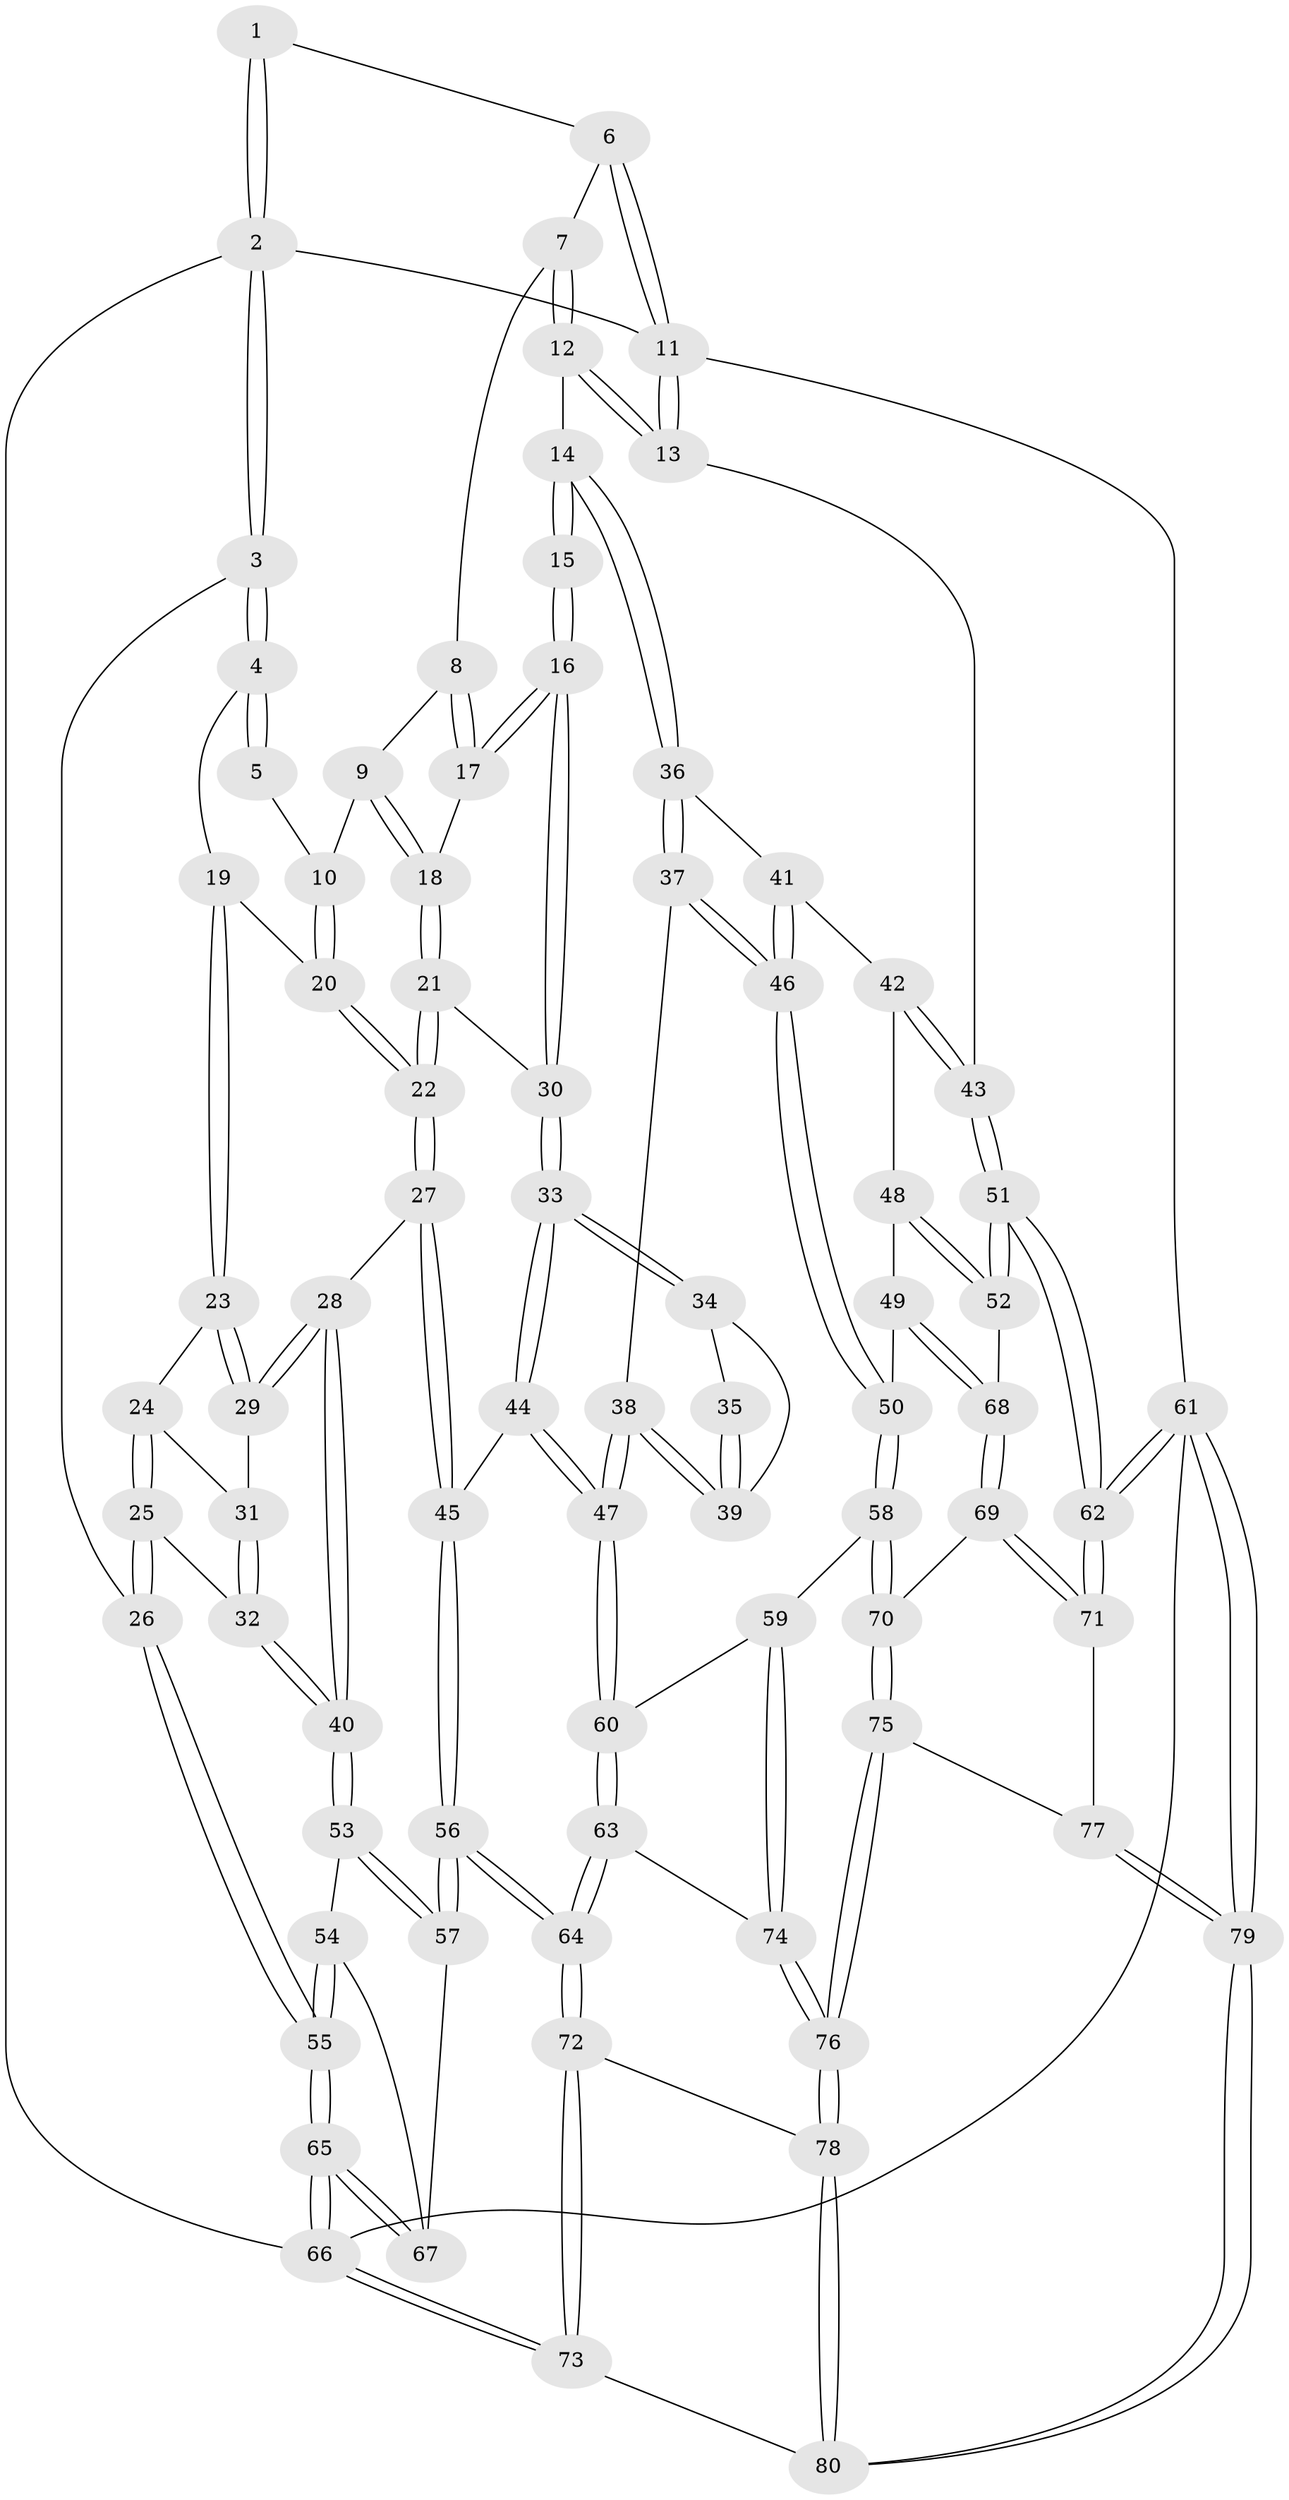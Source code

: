 // coarse degree distribution, {2: 0.125, 4: 0.25, 5: 0.16666666666666666, 3: 0.20833333333333334, 1: 0.125, 8: 0.08333333333333333, 6: 0.041666666666666664}
// Generated by graph-tools (version 1.1) at 2025/07/03/04/25 22:07:07]
// undirected, 80 vertices, 197 edges
graph export_dot {
graph [start="1"]
  node [color=gray90,style=filled];
  1 [pos="+0.3651266404705202+0"];
  2 [pos="+0+0"];
  3 [pos="+0+0.0855519656395394"];
  4 [pos="+0.07626506654636832+0.16633090978312265"];
  5 [pos="+0.32439813919141053+0"];
  6 [pos="+0.655624952115425+0"];
  7 [pos="+0.657412125157028+0"];
  8 [pos="+0.4819181405350996+0.19189986612724552"];
  9 [pos="+0.40911468280468277+0.20334196066384508"];
  10 [pos="+0.3021572307996405+0.15129895231433574"];
  11 [pos="+1+0"];
  12 [pos="+0.7466773441093398+0.07231765599380129"];
  13 [pos="+1+0.0716570727515705"];
  14 [pos="+0.7718161879535441+0.18905089554330984"];
  15 [pos="+0.6967687829730098+0.237329077895193"];
  16 [pos="+0.525942369252796+0.28573783300604993"];
  17 [pos="+0.5077524644829094+0.26263804145363173"];
  18 [pos="+0.4135194141652015+0.2713296037906403"];
  19 [pos="+0.173722549490694+0.21916561928327336"];
  20 [pos="+0.29166004590036165+0.16717179938861118"];
  21 [pos="+0.3899934895882566+0.3169623128482738"];
  22 [pos="+0.33235802648298546+0.3427989008217549"];
  23 [pos="+0.17250235243512652+0.2590593100367864"];
  24 [pos="+0.11675971743552431+0.3253288997090289"];
  25 [pos="+0.042352128101578+0.38559532939617297"];
  26 [pos="+0+0.3798540337189387"];
  27 [pos="+0.30577631873827743+0.39902676967754247"];
  28 [pos="+0.3006871546416176+0.3998427100906924"];
  29 [pos="+0.23036577157178376+0.34166277573311893"];
  30 [pos="+0.504718016994413+0.34238729046356137"];
  31 [pos="+0.17534915622374028+0.35550167925582293"];
  32 [pos="+0.11801530969843874+0.4251197951303686"];
  33 [pos="+0.5132836969132994+0.38660017396073"];
  34 [pos="+0.5615452709747826+0.37897610531655657"];
  35 [pos="+0.6454699584862507+0.320855311167394"];
  36 [pos="+0.7810323539820285+0.20031297090366013"];
  37 [pos="+0.719044076896229+0.4541647778311184"];
  38 [pos="+0.6548413277136812+0.4683876323574062"];
  39 [pos="+0.6276358616623884+0.40164507886446726"];
  40 [pos="+0.1928682960614475+0.4791651211869374"];
  41 [pos="+0.8460050925250325+0.23904434395522917"];
  42 [pos="+0.9456744402682753+0.2865961773019599"];
  43 [pos="+1+0.30050240321255667"];
  44 [pos="+0.4886103455129041+0.47946284358049474"];
  45 [pos="+0.4086345316114684+0.4902771657238861"];
  46 [pos="+0.8072893915108119+0.5350385892451799"];
  47 [pos="+0.5679478248827223+0.5338943393473419"];
  48 [pos="+0.9135109043769412+0.40495661149205897"];
  49 [pos="+0.8292113714876709+0.5504971054768171"];
  50 [pos="+0.8211649545116286+0.5522647988275188"];
  51 [pos="+1+0.5525659323374439"];
  52 [pos="+1+0.567854217869514"];
  53 [pos="+0.1912813060379166+0.48975902977072866"];
  54 [pos="+0.07482898315149766+0.5798679272489486"];
  55 [pos="+0+0.6540681881145165"];
  56 [pos="+0.32098086156799194+0.6916870779041071"];
  57 [pos="+0.26804946029813465+0.6509622737552692"];
  58 [pos="+0.7578212425084955+0.6586370482053676"];
  59 [pos="+0.6762831945538288+0.6813401975828953"];
  60 [pos="+0.5724637586528757+0.5512902743432184"];
  61 [pos="+1+1"];
  62 [pos="+1+0.8403196083829092"];
  63 [pos="+0.37927060905823695+0.7738697486084355"];
  64 [pos="+0.34963000614307943+0.7791540070293791"];
  65 [pos="+0+0.7843236233500218"];
  66 [pos="+0+1"];
  67 [pos="+0.2137167670939025+0.6488685583961002"];
  68 [pos="+0.957037086810346+0.5805420246582181"];
  69 [pos="+0.922185072680097+0.7442308679349168"];
  70 [pos="+0.849523591933425+0.7482275348577182"];
  71 [pos="+0.9972064916944051+0.7865981013128487"];
  72 [pos="+0.32614520901996435+0.8212954164325569"];
  73 [pos="+0+1"];
  74 [pos="+0.6141529043342118+0.7939369055509824"];
  75 [pos="+0.8088541444086301+0.8885424603099875"];
  76 [pos="+0.676578990636934+0.9278060779705952"];
  77 [pos="+0.8677879003635602+0.9162160771014268"];
  78 [pos="+0.629964833454866+1"];
  79 [pos="+1+1"];
  80 [pos="+0.6309832811302639+1"];
  1 -- 2;
  1 -- 2;
  1 -- 6;
  2 -- 3;
  2 -- 3;
  2 -- 11;
  2 -- 66;
  3 -- 4;
  3 -- 4;
  3 -- 26;
  4 -- 5;
  4 -- 5;
  4 -- 19;
  5 -- 10;
  6 -- 7;
  6 -- 11;
  6 -- 11;
  7 -- 8;
  7 -- 12;
  7 -- 12;
  8 -- 9;
  8 -- 17;
  8 -- 17;
  9 -- 10;
  9 -- 18;
  9 -- 18;
  10 -- 20;
  10 -- 20;
  11 -- 13;
  11 -- 13;
  11 -- 61;
  12 -- 13;
  12 -- 13;
  12 -- 14;
  13 -- 43;
  14 -- 15;
  14 -- 15;
  14 -- 36;
  14 -- 36;
  15 -- 16;
  15 -- 16;
  16 -- 17;
  16 -- 17;
  16 -- 30;
  16 -- 30;
  17 -- 18;
  18 -- 21;
  18 -- 21;
  19 -- 20;
  19 -- 23;
  19 -- 23;
  20 -- 22;
  20 -- 22;
  21 -- 22;
  21 -- 22;
  21 -- 30;
  22 -- 27;
  22 -- 27;
  23 -- 24;
  23 -- 29;
  23 -- 29;
  24 -- 25;
  24 -- 25;
  24 -- 31;
  25 -- 26;
  25 -- 26;
  25 -- 32;
  26 -- 55;
  26 -- 55;
  27 -- 28;
  27 -- 45;
  27 -- 45;
  28 -- 29;
  28 -- 29;
  28 -- 40;
  28 -- 40;
  29 -- 31;
  30 -- 33;
  30 -- 33;
  31 -- 32;
  31 -- 32;
  32 -- 40;
  32 -- 40;
  33 -- 34;
  33 -- 34;
  33 -- 44;
  33 -- 44;
  34 -- 35;
  34 -- 39;
  35 -- 39;
  35 -- 39;
  36 -- 37;
  36 -- 37;
  36 -- 41;
  37 -- 38;
  37 -- 46;
  37 -- 46;
  38 -- 39;
  38 -- 39;
  38 -- 47;
  38 -- 47;
  40 -- 53;
  40 -- 53;
  41 -- 42;
  41 -- 46;
  41 -- 46;
  42 -- 43;
  42 -- 43;
  42 -- 48;
  43 -- 51;
  43 -- 51;
  44 -- 45;
  44 -- 47;
  44 -- 47;
  45 -- 56;
  45 -- 56;
  46 -- 50;
  46 -- 50;
  47 -- 60;
  47 -- 60;
  48 -- 49;
  48 -- 52;
  48 -- 52;
  49 -- 50;
  49 -- 68;
  49 -- 68;
  50 -- 58;
  50 -- 58;
  51 -- 52;
  51 -- 52;
  51 -- 62;
  51 -- 62;
  52 -- 68;
  53 -- 54;
  53 -- 57;
  53 -- 57;
  54 -- 55;
  54 -- 55;
  54 -- 67;
  55 -- 65;
  55 -- 65;
  56 -- 57;
  56 -- 57;
  56 -- 64;
  56 -- 64;
  57 -- 67;
  58 -- 59;
  58 -- 70;
  58 -- 70;
  59 -- 60;
  59 -- 74;
  59 -- 74;
  60 -- 63;
  60 -- 63;
  61 -- 62;
  61 -- 62;
  61 -- 79;
  61 -- 79;
  61 -- 66;
  62 -- 71;
  62 -- 71;
  63 -- 64;
  63 -- 64;
  63 -- 74;
  64 -- 72;
  64 -- 72;
  65 -- 66;
  65 -- 66;
  65 -- 67;
  65 -- 67;
  66 -- 73;
  66 -- 73;
  68 -- 69;
  68 -- 69;
  69 -- 70;
  69 -- 71;
  69 -- 71;
  70 -- 75;
  70 -- 75;
  71 -- 77;
  72 -- 73;
  72 -- 73;
  72 -- 78;
  73 -- 80;
  74 -- 76;
  74 -- 76;
  75 -- 76;
  75 -- 76;
  75 -- 77;
  76 -- 78;
  76 -- 78;
  77 -- 79;
  77 -- 79;
  78 -- 80;
  78 -- 80;
  79 -- 80;
  79 -- 80;
}

